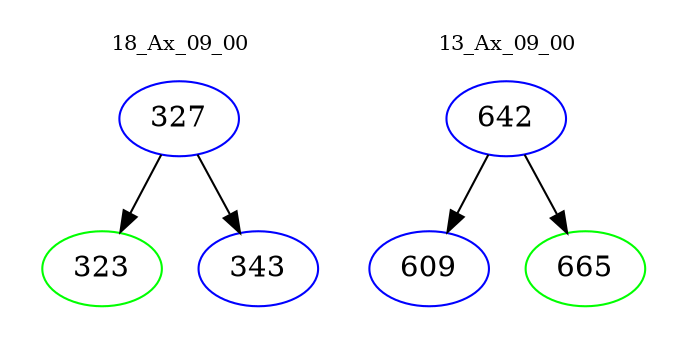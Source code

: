 digraph{
subgraph cluster_0 {
color = white
label = "18_Ax_09_00";
fontsize=10;
T0_327 [label="327", color="blue"]
T0_327 -> T0_323 [color="black"]
T0_323 [label="323", color="green"]
T0_327 -> T0_343 [color="black"]
T0_343 [label="343", color="blue"]
}
subgraph cluster_1 {
color = white
label = "13_Ax_09_00";
fontsize=10;
T1_642 [label="642", color="blue"]
T1_642 -> T1_609 [color="black"]
T1_609 [label="609", color="blue"]
T1_642 -> T1_665 [color="black"]
T1_665 [label="665", color="green"]
}
}

